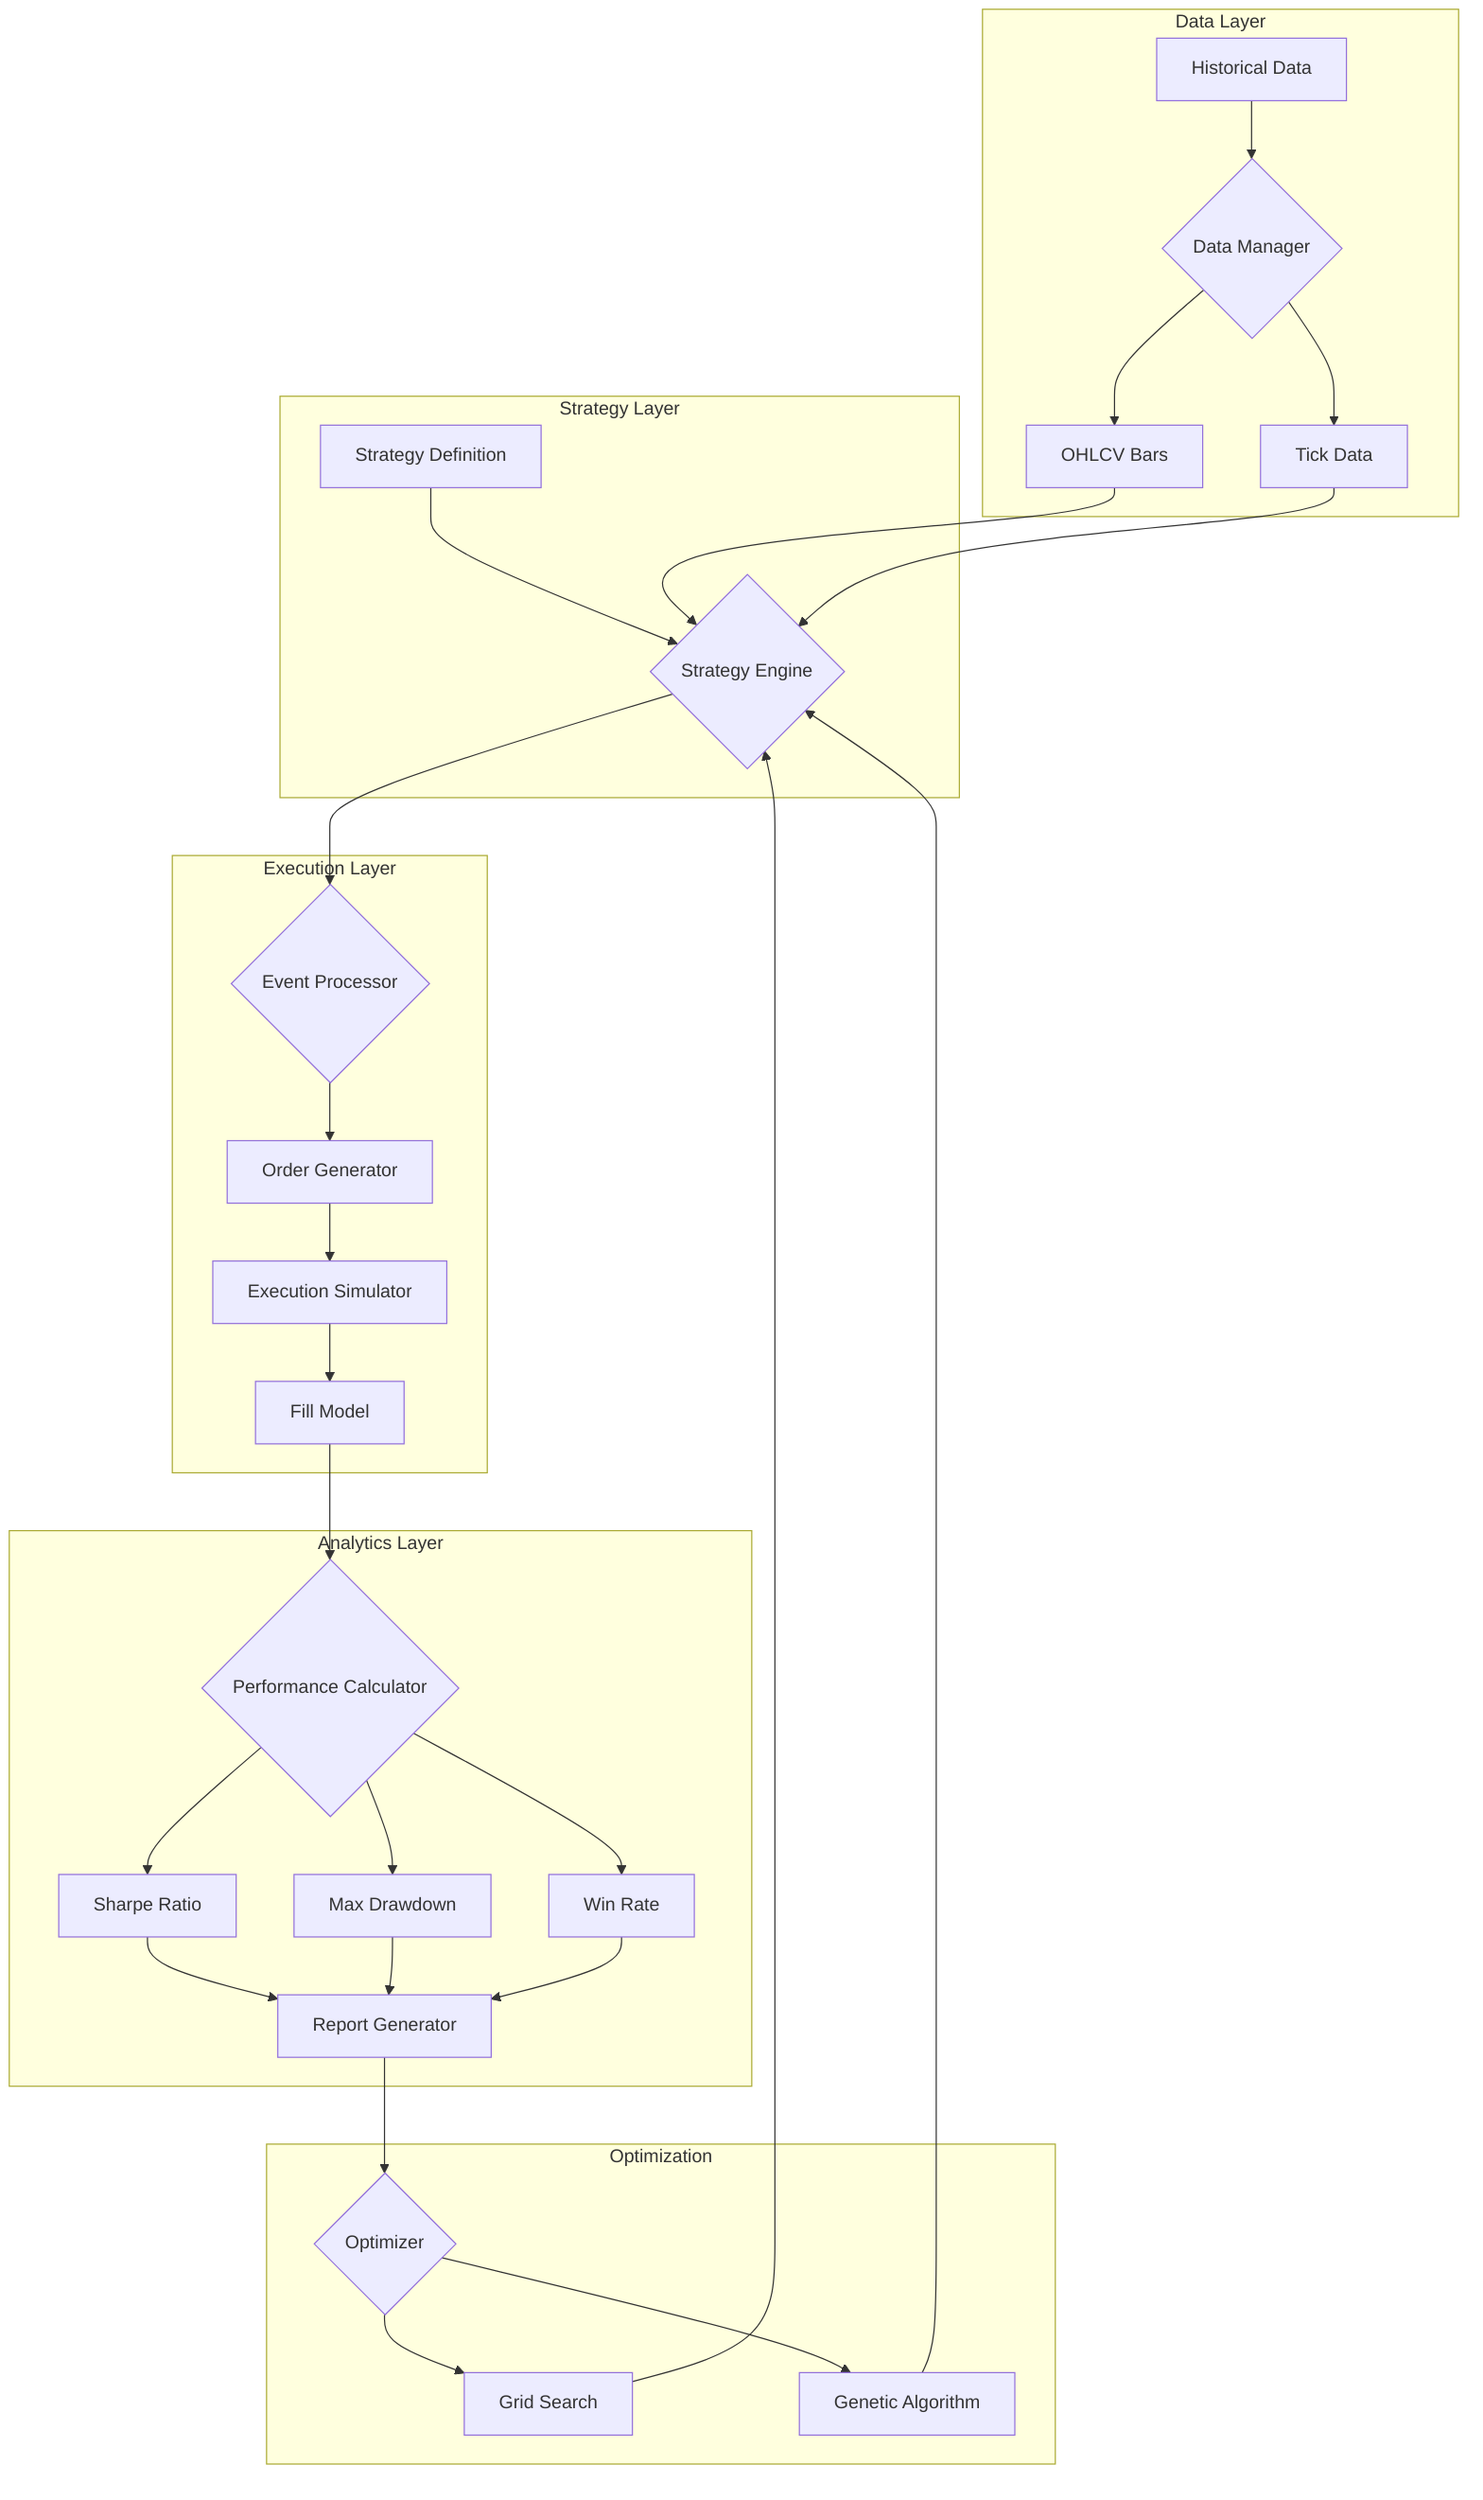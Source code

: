 graph TD
    subgraph Data Layer
        A[Historical Data] --> B{Data Manager}
        B --> C[OHLCV Bars]
        B --> D[Tick Data]
    end

    subgraph Strategy Layer
        E[Strategy Definition] --> F{Strategy Engine}
        C --> F
        D --> F
    end

    subgraph Execution Layer
        F --> G{Event Processor}
        G --> H[Order Generator]
        H --> I[Execution Simulator]
        I --> J[Fill Model]
    end

    subgraph Analytics Layer
        J --> K{Performance Calculator}
        K --> L[Sharpe Ratio]
        K --> M[Max Drawdown]
        K --> N[Win Rate]
        
        L --> O[Report Generator]
        M --> O
        N --> O
    end

    subgraph Optimization
        O --> P{Optimizer}
        P --> Q[Grid Search]
        P --> R[Genetic Algorithm]
        R --> F
        Q --> F
    end